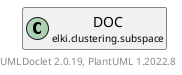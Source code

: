 @startuml
    remove .*\.(Instance|Par|Parameterizer|Factory)$
    set namespaceSeparator none
    hide empty fields
    hide empty methods

    class "<size:14>DOC.Par\n<size:10>elki.clustering.subspace" as elki.clustering.subspace.DOC.Par [[DOC.Par.html]] {
        {static} +ALPHA_ID: OptionID
        {static} +BETA_ID: OptionID
        {static} +W_ID: OptionID
        {static} +RANDOM_ID: OptionID
        #alpha: double
        #beta: double
        #w: double
        #random: RandomFactory
        +configure(Parameterization): void
        +make(): DOC
    }

    interface "<size:14>Parameterizer\n<size:10>elki.utilities.optionhandling" as elki.utilities.optionhandling.Parameterizer [[../../utilities/optionhandling/Parameterizer.html]] {
        {abstract} +make(): Object
    }
    class "<size:14>DOC\n<size:10>elki.clustering.subspace" as elki.clustering.subspace.DOC [[DOC.html]]

    elki.utilities.optionhandling.Parameterizer <|.. elki.clustering.subspace.DOC.Par
    elki.clustering.subspace.DOC +-- elki.clustering.subspace.DOC.Par

    center footer UMLDoclet 2.0.19, PlantUML 1.2022.8
@enduml
